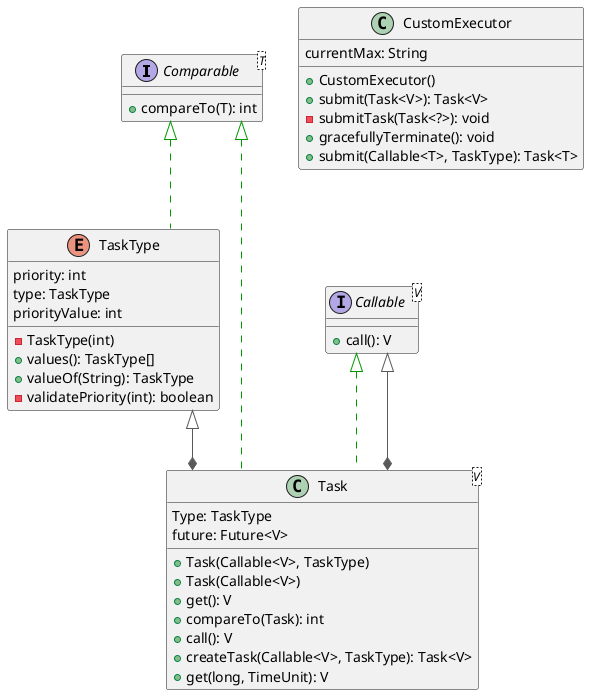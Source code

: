 @startuml

'!theme aws-orange
'!theme black-knight
'!theme cloudscape-design
'!theme hacker
'!theme reddress-darkblue
'!theme reddress-darkgreen
'!theme reddress-darkorange
'!theme reddress-darkred
'!theme reddress-lightblue
'!theme reddress-lightgreen
'!theme reddress-lightorange
'!theme reddress-lightred
'!theme toy
'top to bottom direction
skinparam  linetype ortho


interface Comparable<T>  {
  + compareTo(T): int
}

class CustomExecutor {
  + CustomExecutor()
  + submit(Task<V>): Task<V>
  - submitTask(Task<?>): void
  + gracefullyTerminate(): void
  + submit(Callable<T>, TaskType): Task<T>
   currentMax: String
}

enum TaskType {
  - TaskType(int)
  + values(): TaskType[]
  + valueOf(String): TaskType
  - validatePriority(int): boolean
   priority: int
   type: TaskType
   priorityValue: int
}

interface Callable<V>  {
  + call(): V
}

class Task<V> {
  + Task(Callable<V>, TaskType)
  + Task(Callable<V>)
  + get(): V
  + compareTo(Task): int
  + call(): V
  + createTask(Callable<V>, TaskType): Task<V>
  + get(long, TimeUnit): V
   Type: TaskType
   future: Future<V>
}

Callable    ^-[#009900,dashed]-  Task
Callable    ^-[#595959,plain]-*   Task
Comparable  ^-[#009900,dashed]-  Task
TaskType    ^-[#595959,plain]-*  Task
Comparable  ^-[#009900,dashed]-  TaskType
@enduml

